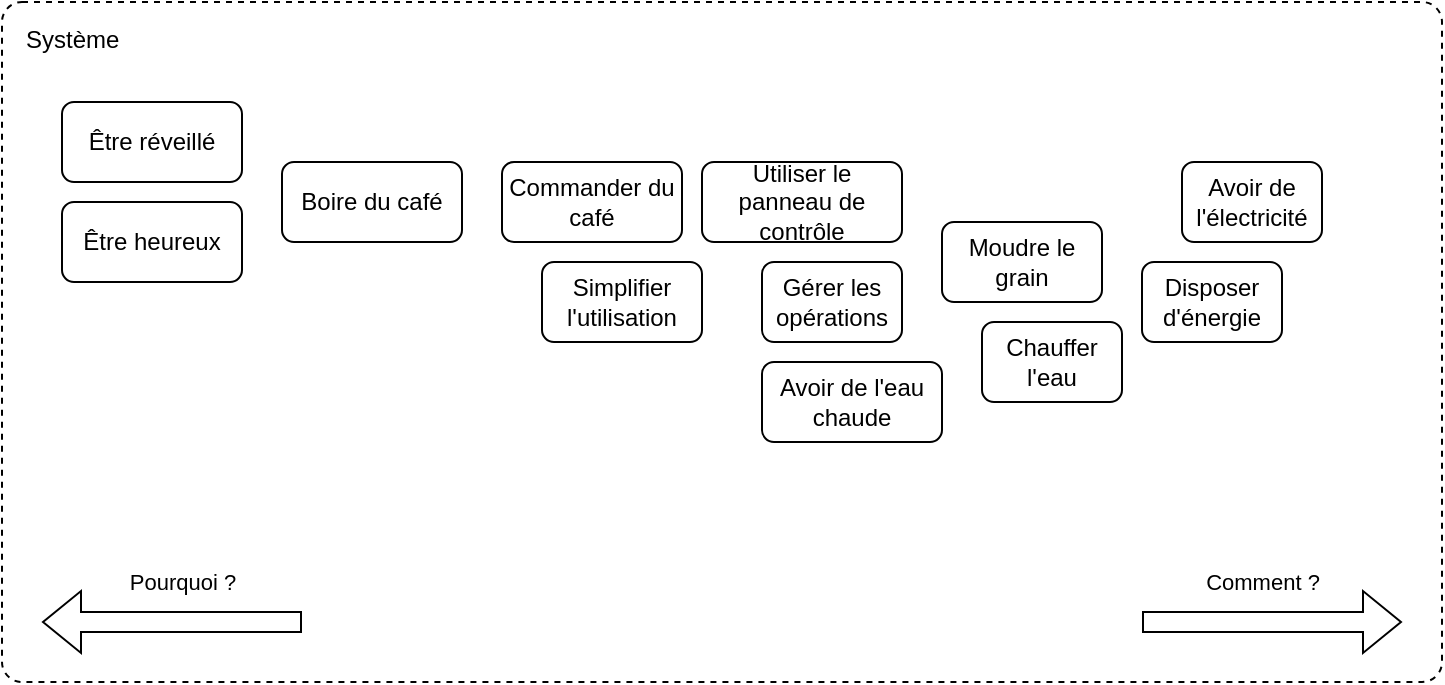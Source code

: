 <mxfile version="22.0.3" type="device">
  <diagram name="Page-1" id="eCBL8KyVX_1nOjWXIkgj">
    <mxGraphModel dx="979" dy="650" grid="1" gridSize="10" guides="1" tooltips="1" connect="1" arrows="1" fold="1" page="1" pageScale="1" pageWidth="800" pageHeight="380" math="0" shadow="0">
      <root>
        <mxCell id="0" />
        <mxCell id="1" parent="0" />
        <mxCell id="56LDLpZw4f4GPgGyQNgY-1" value="Système" style="dashed=1;rounded=1;absoluteArcSize=1;arcSize=20;html=1;verticalAlign=top;align=left;spacingTop=5;spacingLeft=10;whiteSpace=wrap;fillColor=none;connectable=0;" vertex="1" parent="1">
          <mxGeometry x="40" y="10" width="720" height="340" as="geometry" />
        </mxCell>
        <mxCell id="56LDLpZw4f4GPgGyQNgY-2" value="Boire du café" style="rounded=1;whiteSpace=wrap;html=1;" vertex="1" parent="1">
          <mxGeometry x="180" y="90" width="90" height="40" as="geometry" />
        </mxCell>
        <mxCell id="56LDLpZw4f4GPgGyQNgY-3" value="Être réveillé" style="rounded=1;whiteSpace=wrap;html=1;" vertex="1" parent="1">
          <mxGeometry x="70" y="60" width="90" height="40" as="geometry" />
        </mxCell>
        <mxCell id="56LDLpZw4f4GPgGyQNgY-4" value="Être heureux" style="rounded=1;whiteSpace=wrap;html=1;" vertex="1" parent="1">
          <mxGeometry x="70" y="110" width="90" height="40" as="geometry" />
        </mxCell>
        <mxCell id="56LDLpZw4f4GPgGyQNgY-5" value="Commander du café" style="rounded=1;whiteSpace=wrap;html=1;" vertex="1" parent="1">
          <mxGeometry x="290" y="90" width="90" height="40" as="geometry" />
        </mxCell>
        <mxCell id="56LDLpZw4f4GPgGyQNgY-6" value="Utiliser le panneau de contrôle" style="rounded=1;whiteSpace=wrap;html=1;" vertex="1" parent="1">
          <mxGeometry x="390" y="90" width="100" height="40" as="geometry" />
        </mxCell>
        <mxCell id="56LDLpZw4f4GPgGyQNgY-7" value="Chauffer l&#39;eau" style="rounded=1;whiteSpace=wrap;html=1;" vertex="1" parent="1">
          <mxGeometry x="530" y="170" width="70" height="40" as="geometry" />
        </mxCell>
        <mxCell id="56LDLpZw4f4GPgGyQNgY-8" value="Moudre le grain" style="rounded=1;whiteSpace=wrap;html=1;" vertex="1" parent="1">
          <mxGeometry x="510" y="120" width="80" height="40" as="geometry" />
        </mxCell>
        <mxCell id="56LDLpZw4f4GPgGyQNgY-9" value="Gérer les opérations" style="rounded=1;whiteSpace=wrap;html=1;" vertex="1" parent="1">
          <mxGeometry x="420" y="140" width="70" height="40" as="geometry" />
        </mxCell>
        <mxCell id="56LDLpZw4f4GPgGyQNgY-10" value="Avoir de l&#39;eau chaude" style="rounded=1;whiteSpace=wrap;html=1;" vertex="1" parent="1">
          <mxGeometry x="420" y="190" width="90" height="40" as="geometry" />
        </mxCell>
        <mxCell id="56LDLpZw4f4GPgGyQNgY-11" value="Simplifier l&#39;utilisation" style="rounded=1;whiteSpace=wrap;html=1;" vertex="1" parent="1">
          <mxGeometry x="310" y="140" width="80" height="40" as="geometry" />
        </mxCell>
        <mxCell id="56LDLpZw4f4GPgGyQNgY-12" value="Disposer d&#39;énergie" style="rounded=1;whiteSpace=wrap;html=1;" vertex="1" parent="1">
          <mxGeometry x="610" y="140" width="70" height="40" as="geometry" />
        </mxCell>
        <mxCell id="56LDLpZw4f4GPgGyQNgY-13" value="Avoir de l&#39;électricité" style="rounded=1;whiteSpace=wrap;html=1;" vertex="1" parent="1">
          <mxGeometry x="630" y="90" width="70" height="40" as="geometry" />
        </mxCell>
        <mxCell id="56LDLpZw4f4GPgGyQNgY-14" value="" style="shape=flexArrow;endArrow=classic;html=1;rounded=0;" edge="1" parent="1">
          <mxGeometry width="50" height="50" relative="1" as="geometry">
            <mxPoint x="610" y="320" as="sourcePoint" />
            <mxPoint x="740" y="320" as="targetPoint" />
          </mxGeometry>
        </mxCell>
        <mxCell id="56LDLpZw4f4GPgGyQNgY-15" value="Comment ?" style="edgeLabel;html=1;align=center;verticalAlign=middle;resizable=0;points=[];" vertex="1" connectable="0" parent="56LDLpZw4f4GPgGyQNgY-14">
          <mxGeometry x="0.368" y="-2" relative="1" as="geometry">
            <mxPoint x="-29" y="-22" as="offset" />
          </mxGeometry>
        </mxCell>
        <mxCell id="56LDLpZw4f4GPgGyQNgY-16" value="" style="shape=flexArrow;endArrow=classic;html=1;rounded=0;" edge="1" parent="1">
          <mxGeometry width="50" height="50" relative="1" as="geometry">
            <mxPoint x="190" y="320" as="sourcePoint" />
            <mxPoint x="60" y="320" as="targetPoint" />
          </mxGeometry>
        </mxCell>
        <mxCell id="56LDLpZw4f4GPgGyQNgY-17" value="Pourquoi ?" style="edgeLabel;html=1;align=center;verticalAlign=middle;resizable=0;points=[];" vertex="1" connectable="0" parent="56LDLpZw4f4GPgGyQNgY-16">
          <mxGeometry x="0.368" y="-2" relative="1" as="geometry">
            <mxPoint x="29" y="-18" as="offset" />
          </mxGeometry>
        </mxCell>
      </root>
    </mxGraphModel>
  </diagram>
</mxfile>
